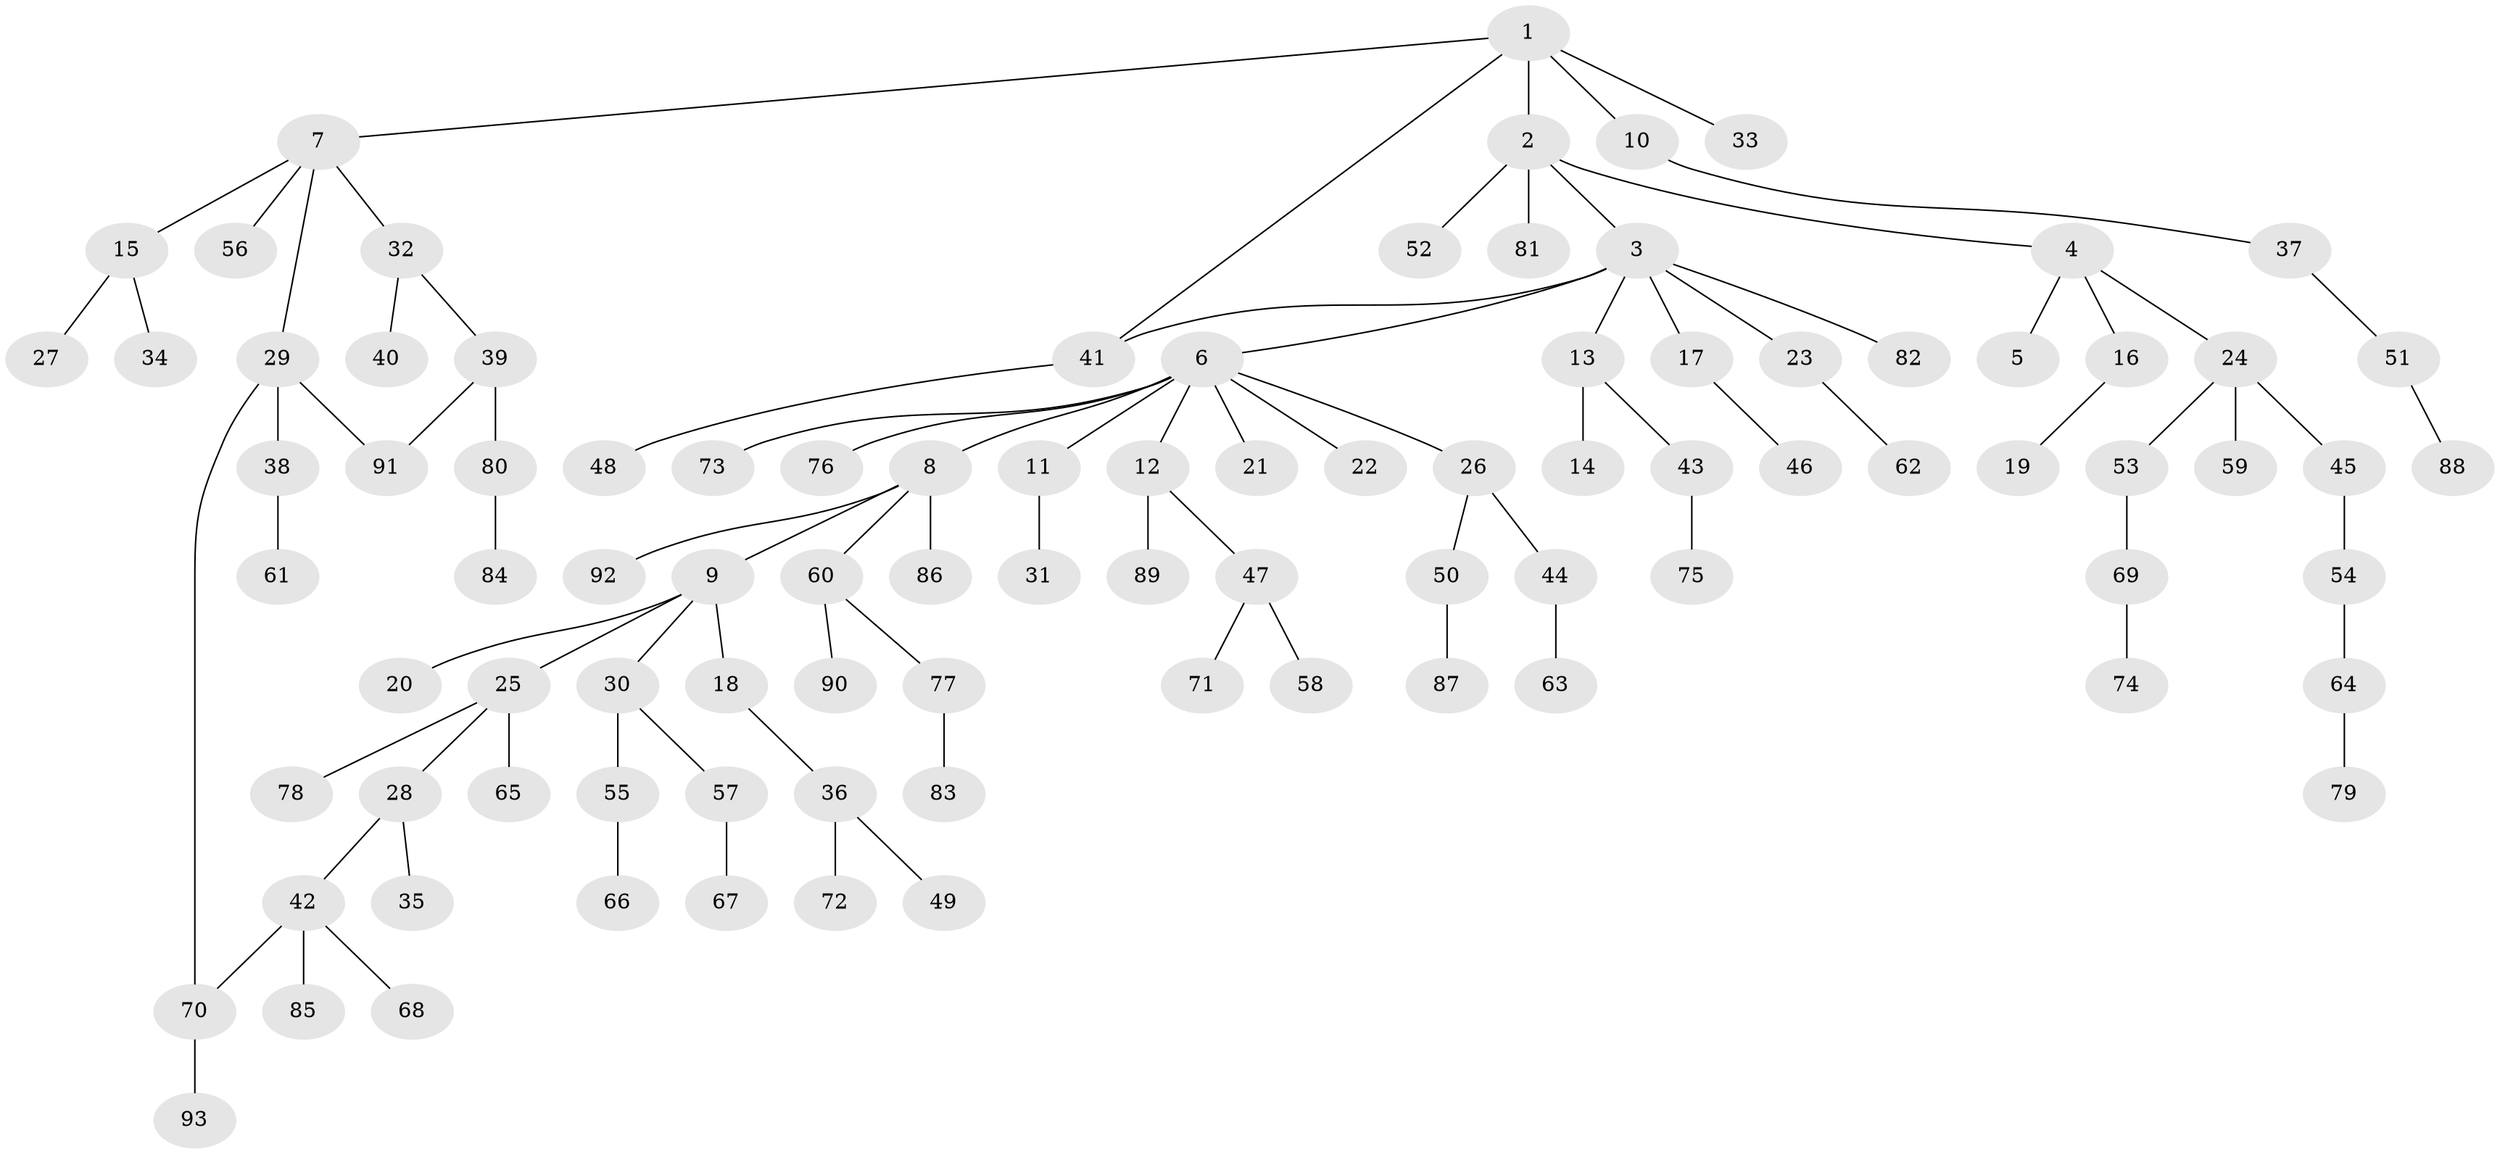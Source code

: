 // coarse degree distribution, {2: 0.23636363636363636, 3: 0.03636363636363636, 1: 0.6181818181818182, 4: 0.03636363636363636, 17: 0.01818181818181818, 5: 0.03636363636363636, 9: 0.01818181818181818}
// Generated by graph-tools (version 1.1) at 2025/45/03/04/25 21:45:17]
// undirected, 93 vertices, 95 edges
graph export_dot {
graph [start="1"]
  node [color=gray90,style=filled];
  1;
  2;
  3;
  4;
  5;
  6;
  7;
  8;
  9;
  10;
  11;
  12;
  13;
  14;
  15;
  16;
  17;
  18;
  19;
  20;
  21;
  22;
  23;
  24;
  25;
  26;
  27;
  28;
  29;
  30;
  31;
  32;
  33;
  34;
  35;
  36;
  37;
  38;
  39;
  40;
  41;
  42;
  43;
  44;
  45;
  46;
  47;
  48;
  49;
  50;
  51;
  52;
  53;
  54;
  55;
  56;
  57;
  58;
  59;
  60;
  61;
  62;
  63;
  64;
  65;
  66;
  67;
  68;
  69;
  70;
  71;
  72;
  73;
  74;
  75;
  76;
  77;
  78;
  79;
  80;
  81;
  82;
  83;
  84;
  85;
  86;
  87;
  88;
  89;
  90;
  91;
  92;
  93;
  1 -- 2;
  1 -- 7;
  1 -- 10;
  1 -- 33;
  1 -- 41;
  2 -- 3;
  2 -- 4;
  2 -- 52;
  2 -- 81;
  3 -- 6;
  3 -- 13;
  3 -- 17;
  3 -- 23;
  3 -- 41;
  3 -- 82;
  4 -- 5;
  4 -- 16;
  4 -- 24;
  6 -- 8;
  6 -- 11;
  6 -- 12;
  6 -- 21;
  6 -- 22;
  6 -- 26;
  6 -- 73;
  6 -- 76;
  7 -- 15;
  7 -- 29;
  7 -- 32;
  7 -- 56;
  8 -- 9;
  8 -- 60;
  8 -- 86;
  8 -- 92;
  9 -- 18;
  9 -- 20;
  9 -- 25;
  9 -- 30;
  10 -- 37;
  11 -- 31;
  12 -- 47;
  12 -- 89;
  13 -- 14;
  13 -- 43;
  15 -- 27;
  15 -- 34;
  16 -- 19;
  17 -- 46;
  18 -- 36;
  23 -- 62;
  24 -- 45;
  24 -- 53;
  24 -- 59;
  25 -- 28;
  25 -- 65;
  25 -- 78;
  26 -- 44;
  26 -- 50;
  28 -- 35;
  28 -- 42;
  29 -- 38;
  29 -- 91;
  29 -- 70;
  30 -- 55;
  30 -- 57;
  32 -- 39;
  32 -- 40;
  36 -- 49;
  36 -- 72;
  37 -- 51;
  38 -- 61;
  39 -- 80;
  39 -- 91;
  41 -- 48;
  42 -- 68;
  42 -- 70;
  42 -- 85;
  43 -- 75;
  44 -- 63;
  45 -- 54;
  47 -- 58;
  47 -- 71;
  50 -- 87;
  51 -- 88;
  53 -- 69;
  54 -- 64;
  55 -- 66;
  57 -- 67;
  60 -- 77;
  60 -- 90;
  64 -- 79;
  69 -- 74;
  70 -- 93;
  77 -- 83;
  80 -- 84;
}
